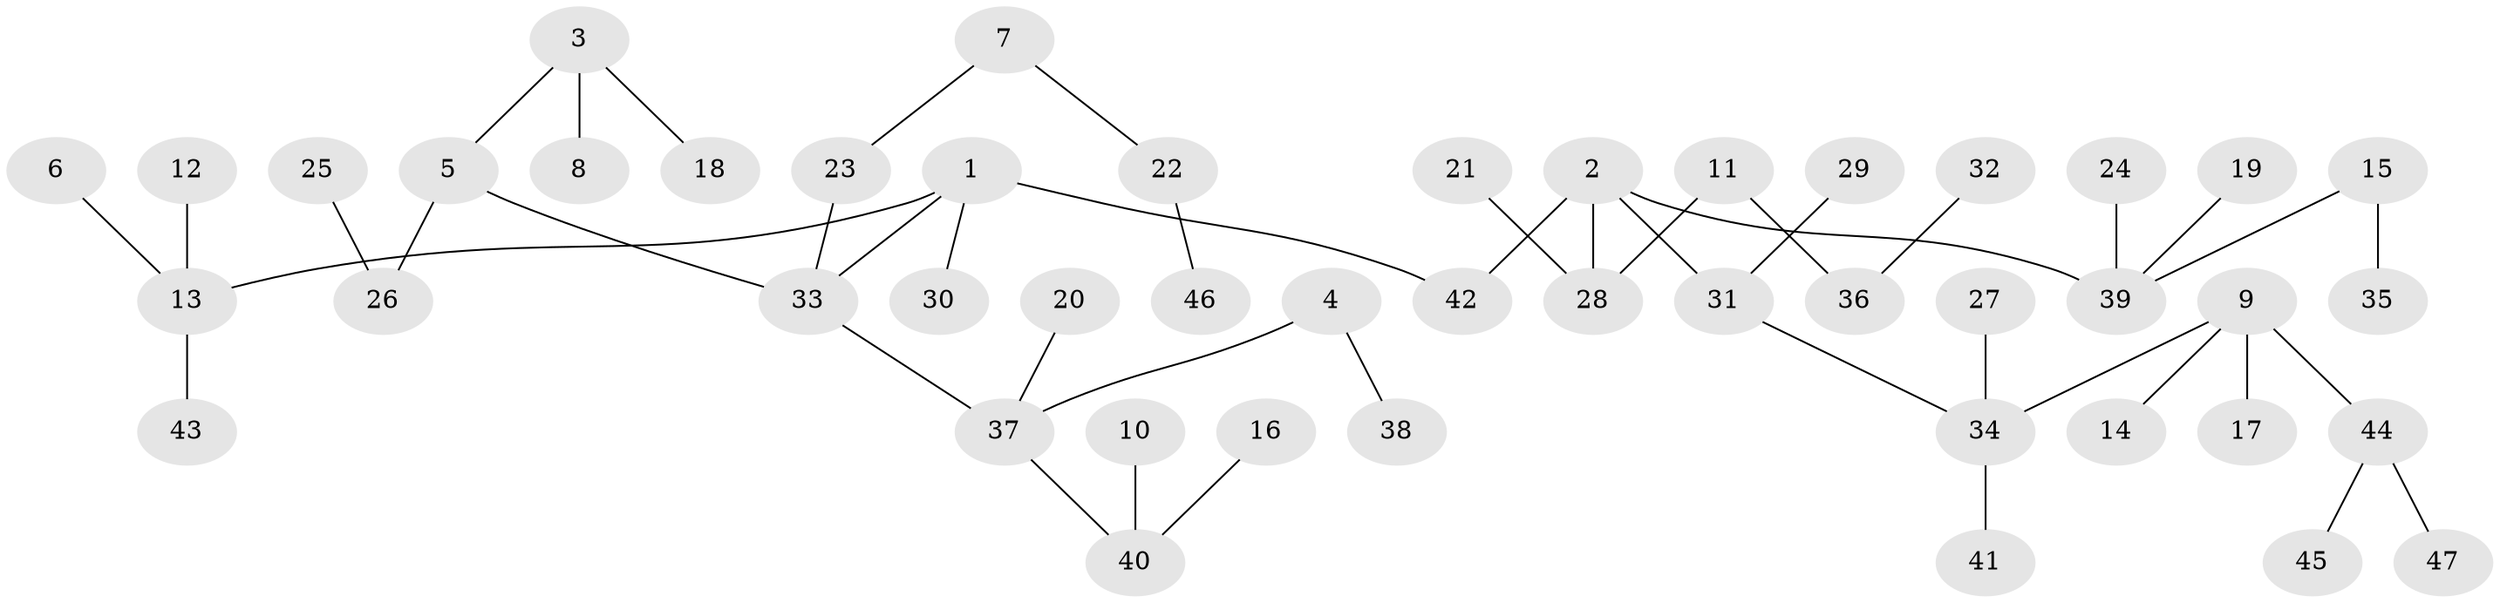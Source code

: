 // original degree distribution, {4: 0.06382978723404255, 5: 0.06382978723404255, 2: 0.32978723404255317, 6: 0.010638297872340425, 3: 0.07446808510638298, 1: 0.4574468085106383}
// Generated by graph-tools (version 1.1) at 2025/02/03/09/25 03:02:30]
// undirected, 47 vertices, 46 edges
graph export_dot {
graph [start="1"]
  node [color=gray90,style=filled];
  1;
  2;
  3;
  4;
  5;
  6;
  7;
  8;
  9;
  10;
  11;
  12;
  13;
  14;
  15;
  16;
  17;
  18;
  19;
  20;
  21;
  22;
  23;
  24;
  25;
  26;
  27;
  28;
  29;
  30;
  31;
  32;
  33;
  34;
  35;
  36;
  37;
  38;
  39;
  40;
  41;
  42;
  43;
  44;
  45;
  46;
  47;
  1 -- 13 [weight=1.0];
  1 -- 30 [weight=1.0];
  1 -- 33 [weight=1.0];
  1 -- 42 [weight=1.0];
  2 -- 28 [weight=1.0];
  2 -- 31 [weight=1.0];
  2 -- 39 [weight=1.0];
  2 -- 42 [weight=1.0];
  3 -- 5 [weight=1.0];
  3 -- 8 [weight=1.0];
  3 -- 18 [weight=1.0];
  4 -- 37 [weight=1.0];
  4 -- 38 [weight=1.0];
  5 -- 26 [weight=1.0];
  5 -- 33 [weight=1.0];
  6 -- 13 [weight=1.0];
  7 -- 22 [weight=1.0];
  7 -- 23 [weight=1.0];
  9 -- 14 [weight=1.0];
  9 -- 17 [weight=1.0];
  9 -- 34 [weight=1.0];
  9 -- 44 [weight=1.0];
  10 -- 40 [weight=1.0];
  11 -- 28 [weight=1.0];
  11 -- 36 [weight=1.0];
  12 -- 13 [weight=1.0];
  13 -- 43 [weight=1.0];
  15 -- 35 [weight=1.0];
  15 -- 39 [weight=1.0];
  16 -- 40 [weight=1.0];
  19 -- 39 [weight=1.0];
  20 -- 37 [weight=1.0];
  21 -- 28 [weight=1.0];
  22 -- 46 [weight=1.0];
  23 -- 33 [weight=1.0];
  24 -- 39 [weight=1.0];
  25 -- 26 [weight=1.0];
  27 -- 34 [weight=1.0];
  29 -- 31 [weight=1.0];
  31 -- 34 [weight=1.0];
  32 -- 36 [weight=1.0];
  33 -- 37 [weight=1.0];
  34 -- 41 [weight=1.0];
  37 -- 40 [weight=1.0];
  44 -- 45 [weight=1.0];
  44 -- 47 [weight=1.0];
}
